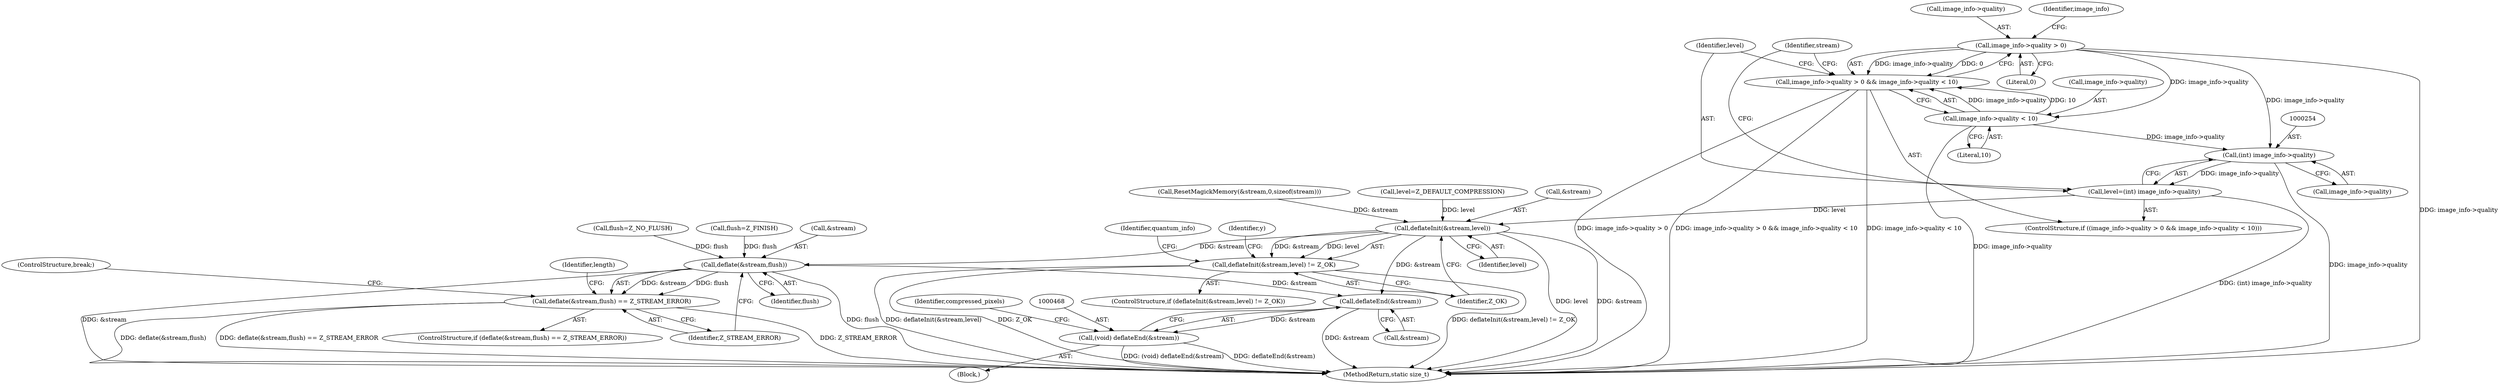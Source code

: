 digraph "0_ImageMagick_e87af64b1ff1635a32d9b6162f1b0e260fb54ed9@pointer" {
"1000241" [label="(Call,image_info->quality > 0)"];
"1000240" [label="(Call,image_info->quality > 0 && image_info->quality < 10)"];
"1000246" [label="(Call,image_info->quality < 10)"];
"1000253" [label="(Call,(int) image_info->quality)"];
"1000251" [label="(Call,level=(int) image_info->quality)"];
"1000260" [label="(Call,deflateInit(&stream,level))"];
"1000259" [label="(Call,deflateInit(&stream,level) != Z_OK)"];
"1000423" [label="(Call,deflate(&stream,flush))"];
"1000422" [label="(Call,deflate(&stream,flush) == Z_STREAM_ERROR)"];
"1000469" [label="(Call,deflateEnd(&stream))"];
"1000467" [label="(Call,(void) deflateEnd(&stream))"];
"1000424" [label="(Call,&stream)"];
"1000484" [label="(MethodReturn,static size_t)"];
"1000246" [label="(Call,image_info->quality < 10)"];
"1000259" [label="(Call,deflateInit(&stream,level) != Z_OK)"];
"1000428" [label="(ControlStructure,break;)"];
"1000242" [label="(Call,image_info->quality)"];
"1000251" [label="(Call,level=(int) image_info->quality)"];
"1000261" [label="(Call,&stream)"];
"1000267" [label="(Identifier,quantum_info)"];
"1000466" [label="(Block,)"];
"1000253" [label="(Call,(int) image_info->quality)"];
"1000258" [label="(ControlStructure,if (deflateInit(&stream,level) != Z_OK))"];
"1000422" [label="(Call,deflate(&stream,flush) == Z_STREAM_ERROR)"];
"1000467" [label="(Call,(void) deflateEnd(&stream))"];
"1000421" [label="(ControlStructure,if (deflate(&stream,flush) == Z_STREAM_ERROR))"];
"1000239" [label="(ControlStructure,if ((image_info->quality > 0 && image_info->quality < 10)))"];
"1000469" [label="(Call,deflateEnd(&stream))"];
"1000240" [label="(Call,image_info->quality > 0 && image_info->quality < 10)"];
"1000260" [label="(Call,deflateInit(&stream,level))"];
"1000252" [label="(Identifier,level)"];
"1000274" [label="(Identifier,y)"];
"1000470" [label="(Call,&stream)"];
"1000473" [label="(Identifier,compressed_pixels)"];
"1000423" [label="(Call,deflate(&stream,flush))"];
"1000427" [label="(Identifier,Z_STREAM_ERROR)"];
"1000225" [label="(Call,ResetMagickMemory(&stream,0,sizeof(stream)))"];
"1000263" [label="(Identifier,level)"];
"1000241" [label="(Call,image_info->quality > 0)"];
"1000248" [label="(Identifier,image_info)"];
"1000236" [label="(Call,level=Z_DEFAULT_COMPRESSION)"];
"1000247" [label="(Call,image_info->quality)"];
"1000127" [label="(Call,flush=Z_NO_FLUSH)"];
"1000430" [label="(Identifier,length)"];
"1000255" [label="(Call,image_info->quality)"];
"1000264" [label="(Identifier,Z_OK)"];
"1000250" [label="(Literal,10)"];
"1000245" [label="(Literal,0)"];
"1000402" [label="(Call,flush=Z_FINISH)"];
"1000262" [label="(Identifier,stream)"];
"1000426" [label="(Identifier,flush)"];
"1000241" -> "1000240"  [label="AST: "];
"1000241" -> "1000245"  [label="CFG: "];
"1000242" -> "1000241"  [label="AST: "];
"1000245" -> "1000241"  [label="AST: "];
"1000248" -> "1000241"  [label="CFG: "];
"1000240" -> "1000241"  [label="CFG: "];
"1000241" -> "1000484"  [label="DDG: image_info->quality"];
"1000241" -> "1000240"  [label="DDG: image_info->quality"];
"1000241" -> "1000240"  [label="DDG: 0"];
"1000241" -> "1000246"  [label="DDG: image_info->quality"];
"1000241" -> "1000253"  [label="DDG: image_info->quality"];
"1000240" -> "1000239"  [label="AST: "];
"1000240" -> "1000246"  [label="CFG: "];
"1000246" -> "1000240"  [label="AST: "];
"1000252" -> "1000240"  [label="CFG: "];
"1000262" -> "1000240"  [label="CFG: "];
"1000240" -> "1000484"  [label="DDG: image_info->quality > 0 && image_info->quality < 10"];
"1000240" -> "1000484"  [label="DDG: image_info->quality < 10"];
"1000240" -> "1000484"  [label="DDG: image_info->quality > 0"];
"1000246" -> "1000240"  [label="DDG: image_info->quality"];
"1000246" -> "1000240"  [label="DDG: 10"];
"1000246" -> "1000250"  [label="CFG: "];
"1000247" -> "1000246"  [label="AST: "];
"1000250" -> "1000246"  [label="AST: "];
"1000246" -> "1000484"  [label="DDG: image_info->quality"];
"1000246" -> "1000253"  [label="DDG: image_info->quality"];
"1000253" -> "1000251"  [label="AST: "];
"1000253" -> "1000255"  [label="CFG: "];
"1000254" -> "1000253"  [label="AST: "];
"1000255" -> "1000253"  [label="AST: "];
"1000251" -> "1000253"  [label="CFG: "];
"1000253" -> "1000484"  [label="DDG: image_info->quality"];
"1000253" -> "1000251"  [label="DDG: image_info->quality"];
"1000251" -> "1000239"  [label="AST: "];
"1000252" -> "1000251"  [label="AST: "];
"1000262" -> "1000251"  [label="CFG: "];
"1000251" -> "1000484"  [label="DDG: (int) image_info->quality"];
"1000251" -> "1000260"  [label="DDG: level"];
"1000260" -> "1000259"  [label="AST: "];
"1000260" -> "1000263"  [label="CFG: "];
"1000261" -> "1000260"  [label="AST: "];
"1000263" -> "1000260"  [label="AST: "];
"1000264" -> "1000260"  [label="CFG: "];
"1000260" -> "1000484"  [label="DDG: level"];
"1000260" -> "1000484"  [label="DDG: &stream"];
"1000260" -> "1000259"  [label="DDG: &stream"];
"1000260" -> "1000259"  [label="DDG: level"];
"1000225" -> "1000260"  [label="DDG: &stream"];
"1000236" -> "1000260"  [label="DDG: level"];
"1000260" -> "1000423"  [label="DDG: &stream"];
"1000260" -> "1000469"  [label="DDG: &stream"];
"1000259" -> "1000258"  [label="AST: "];
"1000259" -> "1000264"  [label="CFG: "];
"1000264" -> "1000259"  [label="AST: "];
"1000267" -> "1000259"  [label="CFG: "];
"1000274" -> "1000259"  [label="CFG: "];
"1000259" -> "1000484"  [label="DDG: deflateInit(&stream,level) != Z_OK"];
"1000259" -> "1000484"  [label="DDG: deflateInit(&stream,level)"];
"1000259" -> "1000484"  [label="DDG: Z_OK"];
"1000423" -> "1000422"  [label="AST: "];
"1000423" -> "1000426"  [label="CFG: "];
"1000424" -> "1000423"  [label="AST: "];
"1000426" -> "1000423"  [label="AST: "];
"1000427" -> "1000423"  [label="CFG: "];
"1000423" -> "1000484"  [label="DDG: flush"];
"1000423" -> "1000484"  [label="DDG: &stream"];
"1000423" -> "1000422"  [label="DDG: &stream"];
"1000423" -> "1000422"  [label="DDG: flush"];
"1000402" -> "1000423"  [label="DDG: flush"];
"1000127" -> "1000423"  [label="DDG: flush"];
"1000423" -> "1000469"  [label="DDG: &stream"];
"1000422" -> "1000421"  [label="AST: "];
"1000422" -> "1000427"  [label="CFG: "];
"1000427" -> "1000422"  [label="AST: "];
"1000428" -> "1000422"  [label="CFG: "];
"1000430" -> "1000422"  [label="CFG: "];
"1000422" -> "1000484"  [label="DDG: Z_STREAM_ERROR"];
"1000422" -> "1000484"  [label="DDG: deflate(&stream,flush)"];
"1000422" -> "1000484"  [label="DDG: deflate(&stream,flush) == Z_STREAM_ERROR"];
"1000469" -> "1000467"  [label="AST: "];
"1000469" -> "1000470"  [label="CFG: "];
"1000470" -> "1000469"  [label="AST: "];
"1000467" -> "1000469"  [label="CFG: "];
"1000469" -> "1000484"  [label="DDG: &stream"];
"1000469" -> "1000467"  [label="DDG: &stream"];
"1000467" -> "1000466"  [label="AST: "];
"1000468" -> "1000467"  [label="AST: "];
"1000473" -> "1000467"  [label="CFG: "];
"1000467" -> "1000484"  [label="DDG: (void) deflateEnd(&stream)"];
"1000467" -> "1000484"  [label="DDG: deflateEnd(&stream)"];
}
